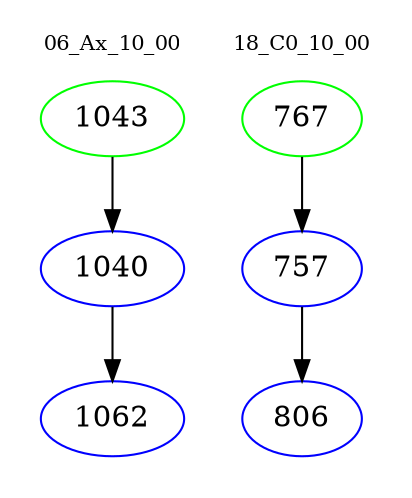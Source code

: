 digraph{
subgraph cluster_0 {
color = white
label = "06_Ax_10_00";
fontsize=10;
T0_1043 [label="1043", color="green"]
T0_1043 -> T0_1040 [color="black"]
T0_1040 [label="1040", color="blue"]
T0_1040 -> T0_1062 [color="black"]
T0_1062 [label="1062", color="blue"]
}
subgraph cluster_1 {
color = white
label = "18_C0_10_00";
fontsize=10;
T1_767 [label="767", color="green"]
T1_767 -> T1_757 [color="black"]
T1_757 [label="757", color="blue"]
T1_757 -> T1_806 [color="black"]
T1_806 [label="806", color="blue"]
}
}
